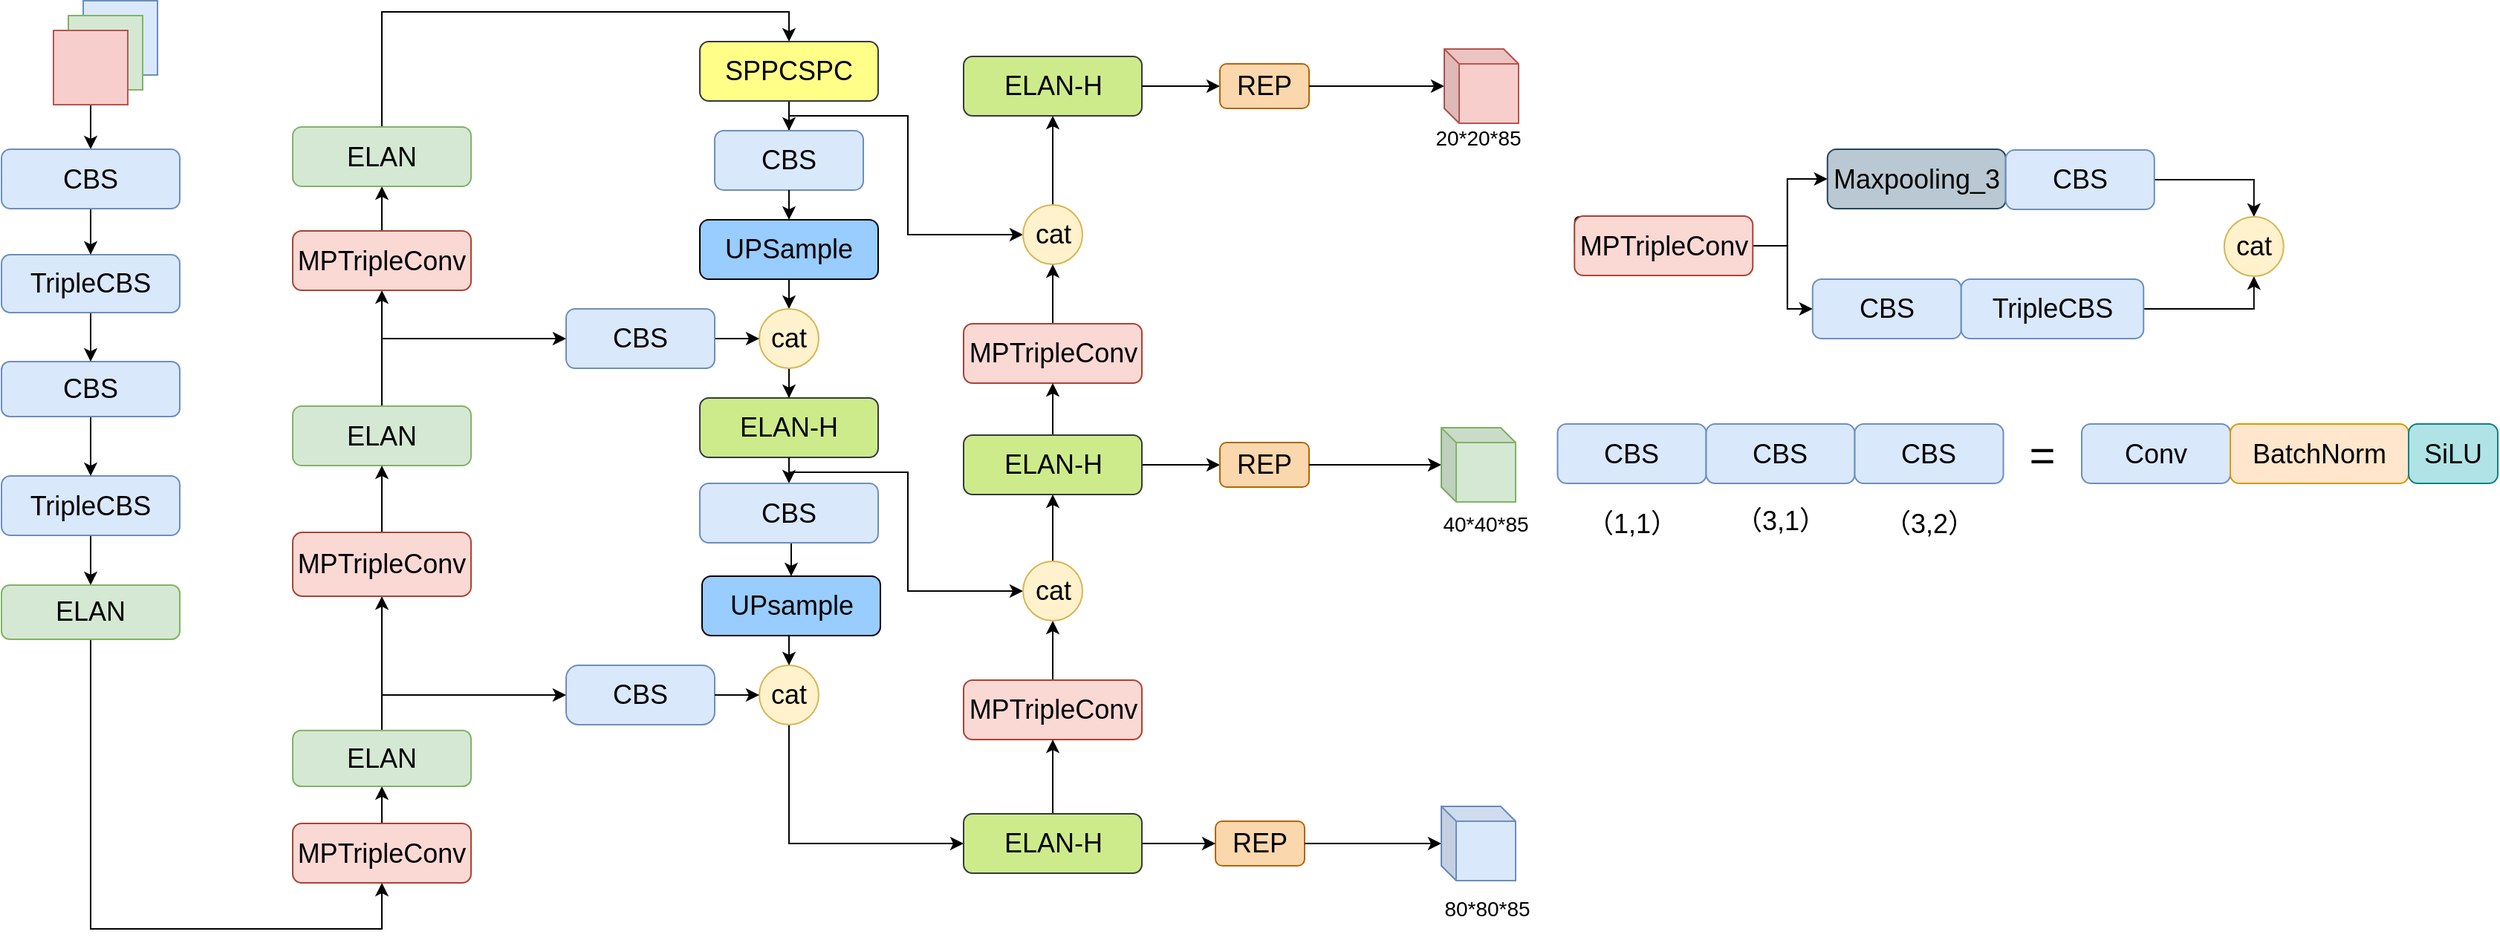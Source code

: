 <mxfile version="23.1.7" type="github">
  <diagram id="i7gGXflLBzXJQ1Onad0F" name="第 1 页">
    <mxGraphModel dx="2144" dy="1047" grid="0" gridSize="10" guides="1" tooltips="1" connect="1" arrows="1" fold="1" page="0" pageScale="1" pageWidth="827" pageHeight="1169" background="none" math="0" shadow="0">
      <root>
        <mxCell id="0" />
        <mxCell id="1" parent="0" />
        <mxCell id="0HR0Q5YfOQkqM-VOm0JT-1" style="edgeStyle=orthogonalEdgeStyle;rounded=0;orthogonalLoop=1;jettySize=auto;html=1;exitX=0.5;exitY=1;exitDx=0;exitDy=0;" edge="1" parent="1" source="0HR0Q5YfOQkqM-VOm0JT-3" target="0HR0Q5YfOQkqM-VOm0JT-4">
          <mxGeometry relative="1" as="geometry" />
        </mxCell>
        <mxCell id="0HR0Q5YfOQkqM-VOm0JT-2" style="edgeStyle=orthogonalEdgeStyle;rounded=0;orthogonalLoop=1;jettySize=auto;html=1;exitX=0.5;exitY=1;exitDx=0;exitDy=0;entryX=0;entryY=0.5;entryDx=0;entryDy=0;" edge="1" parent="1" source="0HR0Q5YfOQkqM-VOm0JT-3" target="0HR0Q5YfOQkqM-VOm0JT-20">
          <mxGeometry relative="1" as="geometry">
            <Array as="points">
              <mxPoint x="310" y="170" />
              <mxPoint x="390" y="170" />
              <mxPoint x="390" y="250" />
            </Array>
          </mxGeometry>
        </mxCell>
        <mxCell id="0HR0Q5YfOQkqM-VOm0JT-3" value="&lt;font style=&quot;font-size: 18px;&quot;&gt;SPPCSPC&lt;/font&gt;" style="rounded=1;whiteSpace=wrap;html=1;fillColor=#ffff88;strokeColor=#36393d;" vertex="1" parent="1">
          <mxGeometry x="250" y="120" width="120" height="40" as="geometry" />
        </mxCell>
        <mxCell id="0HR0Q5YfOQkqM-VOm0JT-4" value="&lt;font style=&quot;font-size: 18px;&quot;&gt;CBS&lt;/font&gt;" style="rounded=1;whiteSpace=wrap;html=1;fillColor=#dae8fc;strokeColor=#6c8ebf;" vertex="1" parent="1">
          <mxGeometry x="260" y="180" width="100" height="40" as="geometry" />
        </mxCell>
        <mxCell id="0HR0Q5YfOQkqM-VOm0JT-5" style="edgeStyle=orthogonalEdgeStyle;rounded=0;orthogonalLoop=1;jettySize=auto;html=1;exitX=0.5;exitY=1;exitDx=0;exitDy=0;entryX=0.5;entryY=0;entryDx=0;entryDy=0;" edge="1" parent="1" source="0HR0Q5YfOQkqM-VOm0JT-6" target="0HR0Q5YfOQkqM-VOm0JT-8">
          <mxGeometry relative="1" as="geometry" />
        </mxCell>
        <mxCell id="0HR0Q5YfOQkqM-VOm0JT-6" value="&lt;font style=&quot;font-size: 18px;&quot;&gt;UPSample&lt;/font&gt;" style="rounded=1;whiteSpace=wrap;html=1;fillColor=#99CCFF;" vertex="1" parent="1">
          <mxGeometry x="250" y="240" width="120" height="40" as="geometry" />
        </mxCell>
        <mxCell id="0HR0Q5YfOQkqM-VOm0JT-7" value="" style="edgeStyle=orthogonalEdgeStyle;rounded=0;orthogonalLoop=1;jettySize=auto;html=1;" edge="1" parent="1" source="0HR0Q5YfOQkqM-VOm0JT-8" target="0HR0Q5YfOQkqM-VOm0JT-15">
          <mxGeometry relative="1" as="geometry" />
        </mxCell>
        <mxCell id="0HR0Q5YfOQkqM-VOm0JT-8" value="&lt;font style=&quot;font-size: 18px;&quot;&gt;cat&lt;/font&gt;" style="ellipse;whiteSpace=wrap;html=1;rounded=1;fillColor=#fff2cc;strokeColor=#d6b656;" vertex="1" parent="1">
          <mxGeometry x="290" y="300" width="40" height="40" as="geometry" />
        </mxCell>
        <mxCell id="0HR0Q5YfOQkqM-VOm0JT-9" style="edgeStyle=orthogonalEdgeStyle;rounded=0;orthogonalLoop=1;jettySize=auto;html=1;exitX=1;exitY=0.5;exitDx=0;exitDy=0;" edge="1" parent="1" source="0HR0Q5YfOQkqM-VOm0JT-10" target="0HR0Q5YfOQkqM-VOm0JT-8">
          <mxGeometry relative="1" as="geometry" />
        </mxCell>
        <mxCell id="0HR0Q5YfOQkqM-VOm0JT-10" value="&lt;font style=&quot;font-size: 18px;&quot;&gt;CBS&lt;/font&gt;" style="rounded=1;whiteSpace=wrap;html=1;fillColor=#dae8fc;strokeColor=#6c8ebf;" vertex="1" parent="1">
          <mxGeometry x="160" y="300" width="100" height="40" as="geometry" />
        </mxCell>
        <mxCell id="0HR0Q5YfOQkqM-VOm0JT-11" value="&lt;font style=&quot;font-size: 18px;&quot;&gt;CBS&lt;/font&gt;" style="rounded=1;whiteSpace=wrap;html=1;fillColor=#dae8fc;strokeColor=#6c8ebf;arcSize=21;" vertex="1" parent="1">
          <mxGeometry x="160" y="540" width="100" height="40" as="geometry" />
        </mxCell>
        <mxCell id="0HR0Q5YfOQkqM-VOm0JT-12" value="" style="edgeStyle=orthogonalEdgeStyle;rounded=0;orthogonalLoop=1;jettySize=auto;html=1;entryX=0;entryY=0.5;entryDx=0;entryDy=0;" edge="1" parent="1" source="0HR0Q5YfOQkqM-VOm0JT-13" target="0HR0Q5YfOQkqM-VOm0JT-50">
          <mxGeometry relative="1" as="geometry">
            <mxPoint x="310.571" y="600" as="targetPoint" />
            <Array as="points">
              <mxPoint x="310" y="660" />
            </Array>
          </mxGeometry>
        </mxCell>
        <mxCell id="0HR0Q5YfOQkqM-VOm0JT-13" value="&lt;font style=&quot;font-size: 18px;&quot;&gt;cat&lt;/font&gt;" style="ellipse;whiteSpace=wrap;html=1;rounded=1;fillColor=#fff2cc;strokeColor=#d6b656;" vertex="1" parent="1">
          <mxGeometry x="290" y="540" width="40" height="40" as="geometry" />
        </mxCell>
        <mxCell id="0HR0Q5YfOQkqM-VOm0JT-14" style="edgeStyle=orthogonalEdgeStyle;rounded=0;orthogonalLoop=1;jettySize=auto;html=1;exitX=0.5;exitY=1;exitDx=0;exitDy=0;entryX=0;entryY=0.5;entryDx=0;entryDy=0;" edge="1" parent="1" source="0HR0Q5YfOQkqM-VOm0JT-15" target="0HR0Q5YfOQkqM-VOm0JT-29">
          <mxGeometry relative="1" as="geometry">
            <Array as="points">
              <mxPoint x="310" y="410" />
              <mxPoint x="390" y="410" />
              <mxPoint x="390" y="490" />
            </Array>
          </mxGeometry>
        </mxCell>
        <mxCell id="0HR0Q5YfOQkqM-VOm0JT-15" value="&lt;font style=&quot;font-size: 18px;&quot;&gt;ELAN-H&lt;/font&gt;" style="rounded=1;whiteSpace=wrap;html=1;fillColor=#cdeb8b;strokeColor=#36393d;" vertex="1" parent="1">
          <mxGeometry x="250" y="360" width="120" height="40" as="geometry" />
        </mxCell>
        <mxCell id="0HR0Q5YfOQkqM-VOm0JT-16" style="edgeStyle=orthogonalEdgeStyle;rounded=0;orthogonalLoop=1;jettySize=auto;html=1;exitX=0.5;exitY=1;exitDx=0;exitDy=0;entryX=0.5;entryY=0;entryDx=0;entryDy=0;" edge="1" parent="1" source="0HR0Q5YfOQkqM-VOm0JT-15" target="0HR0Q5YfOQkqM-VOm0JT-51">
          <mxGeometry relative="1" as="geometry">
            <mxPoint x="311" y="445" as="sourcePoint" />
          </mxGeometry>
        </mxCell>
        <mxCell id="0HR0Q5YfOQkqM-VOm0JT-17" style="edgeStyle=orthogonalEdgeStyle;rounded=0;orthogonalLoop=1;jettySize=auto;html=1;exitX=0.5;exitY=1;exitDx=0;exitDy=0;entryX=0.5;entryY=0;entryDx=0;entryDy=0;fontFamily=Tahoma;fontSize=6;" edge="1" parent="1" source="0HR0Q5YfOQkqM-VOm0JT-18" target="0HR0Q5YfOQkqM-VOm0JT-13">
          <mxGeometry relative="1" as="geometry" />
        </mxCell>
        <mxCell id="0HR0Q5YfOQkqM-VOm0JT-18" value="&lt;font style=&quot;font-size: 18px;&quot;&gt;UPsample&lt;/font&gt;" style="rounded=1;whiteSpace=wrap;html=1;fillColor=#99CCFF;" vertex="1" parent="1">
          <mxGeometry x="251.5" y="480" width="120" height="40" as="geometry" />
        </mxCell>
        <mxCell id="0HR0Q5YfOQkqM-VOm0JT-19" style="edgeStyle=orthogonalEdgeStyle;rounded=0;orthogonalLoop=1;jettySize=auto;html=1;exitX=0.5;exitY=0;exitDx=0;exitDy=0;entryX=0.5;entryY=1;entryDx=0;entryDy=0;" edge="1" parent="1" source="0HR0Q5YfOQkqM-VOm0JT-20" target="0HR0Q5YfOQkqM-VOm0JT-30">
          <mxGeometry relative="1" as="geometry" />
        </mxCell>
        <mxCell id="0HR0Q5YfOQkqM-VOm0JT-20" value="&lt;font style=&quot;font-size: 18px;&quot;&gt;cat&lt;/font&gt;" style="ellipse;whiteSpace=wrap;html=1;rounded=1;fillColor=#fff2cc;strokeColor=#d6b656;" vertex="1" parent="1">
          <mxGeometry x="467.5" y="230" width="40" height="40" as="geometry" />
        </mxCell>
        <mxCell id="0HR0Q5YfOQkqM-VOm0JT-21" value="" style="edgeStyle=orthogonalEdgeStyle;rounded=0;orthogonalLoop=1;jettySize=auto;html=1;entryX=0.5;entryY=1;entryDx=0;entryDy=0;" edge="1" parent="1" source="0HR0Q5YfOQkqM-VOm0JT-22" target="0HR0Q5YfOQkqM-VOm0JT-20">
          <mxGeometry relative="1" as="geometry">
            <mxPoint x="486" y="320" as="targetPoint" />
          </mxGeometry>
        </mxCell>
        <mxCell id="0HR0Q5YfOQkqM-VOm0JT-22" value="&lt;font style=&quot;font-size: 18px;&quot;&gt;MPTripleConv&lt;/font&gt;" style="whiteSpace=wrap;html=1;rounded=1;fillColor=#fad9d5;strokeColor=#ae4132;" vertex="1" parent="1">
          <mxGeometry x="427.5" y="310" width="120" height="40" as="geometry" />
        </mxCell>
        <mxCell id="0HR0Q5YfOQkqM-VOm0JT-23" value="" style="edgeStyle=orthogonalEdgeStyle;rounded=0;orthogonalLoop=1;jettySize=auto;html=1;" edge="1" parent="1" source="0HR0Q5YfOQkqM-VOm0JT-25" target="0HR0Q5YfOQkqM-VOm0JT-22">
          <mxGeometry relative="1" as="geometry" />
        </mxCell>
        <mxCell id="0HR0Q5YfOQkqM-VOm0JT-24" style="edgeStyle=orthogonalEdgeStyle;rounded=0;orthogonalLoop=1;jettySize=auto;html=1;exitX=1;exitY=0.5;exitDx=0;exitDy=0;entryX=0;entryY=0.5;entryDx=0;entryDy=0;" edge="1" parent="1" source="0HR0Q5YfOQkqM-VOm0JT-25" target="0HR0Q5YfOQkqM-VOm0JT-33">
          <mxGeometry relative="1" as="geometry" />
        </mxCell>
        <mxCell id="0HR0Q5YfOQkqM-VOm0JT-25" value="&lt;font style=&quot;font-size: 18px;&quot;&gt;ELAN-H&lt;/font&gt;" style="whiteSpace=wrap;html=1;rounded=1;fillColor=#cdeb8b;strokeColor=#36393d;" vertex="1" parent="1">
          <mxGeometry x="427.5" y="385" width="120" height="40" as="geometry" />
        </mxCell>
        <mxCell id="0HR0Q5YfOQkqM-VOm0JT-26" style="edgeStyle=orthogonalEdgeStyle;rounded=0;orthogonalLoop=1;jettySize=auto;html=1;exitX=0.5;exitY=0;exitDx=0;exitDy=0;entryX=0.5;entryY=1;entryDx=0;entryDy=0;" edge="1" parent="1" source="0HR0Q5YfOQkqM-VOm0JT-27" target="0HR0Q5YfOQkqM-VOm0JT-29">
          <mxGeometry relative="1" as="geometry" />
        </mxCell>
        <mxCell id="0HR0Q5YfOQkqM-VOm0JT-27" value="&lt;font style=&quot;font-size: 18px;&quot;&gt;MPTripleConv&lt;/font&gt;" style="whiteSpace=wrap;html=1;rounded=1;fillColor=#fad9d5;strokeColor=#ae4132;" vertex="1" parent="1">
          <mxGeometry x="427.5" y="550" width="120" height="40" as="geometry" />
        </mxCell>
        <mxCell id="0HR0Q5YfOQkqM-VOm0JT-28" value="" style="edgeStyle=orthogonalEdgeStyle;rounded=0;orthogonalLoop=1;jettySize=auto;html=1;" edge="1" parent="1" source="0HR0Q5YfOQkqM-VOm0JT-29" target="0HR0Q5YfOQkqM-VOm0JT-25">
          <mxGeometry relative="1" as="geometry" />
        </mxCell>
        <mxCell id="0HR0Q5YfOQkqM-VOm0JT-29" value="&lt;font style=&quot;font-size: 18px;&quot;&gt;cat&lt;/font&gt;" style="ellipse;whiteSpace=wrap;html=1;rounded=1;fillColor=#fff2cc;strokeColor=#d6b656;" vertex="1" parent="1">
          <mxGeometry x="467.5" y="470" width="40" height="40" as="geometry" />
        </mxCell>
        <mxCell id="0HR0Q5YfOQkqM-VOm0JT-30" value="&lt;font style=&quot;font-size: 18px;&quot;&gt;ELAN-H&lt;/font&gt;" style="rounded=1;whiteSpace=wrap;html=1;fillColor=#cdeb8b;strokeColor=#36393d;" vertex="1" parent="1">
          <mxGeometry x="427.5" y="130" width="120" height="40" as="geometry" />
        </mxCell>
        <mxCell id="0HR0Q5YfOQkqM-VOm0JT-31" style="edgeStyle=orthogonalEdgeStyle;rounded=0;orthogonalLoop=1;jettySize=auto;html=1;entryX=0;entryY=0.5;entryDx=0;entryDy=0;exitX=1;exitY=0.5;exitDx=0;exitDy=0;" edge="1" parent="1" source="0HR0Q5YfOQkqM-VOm0JT-30" target="0HR0Q5YfOQkqM-VOm0JT-32">
          <mxGeometry relative="1" as="geometry">
            <mxPoint x="538" y="140" as="sourcePoint" />
          </mxGeometry>
        </mxCell>
        <mxCell id="0HR0Q5YfOQkqM-VOm0JT-32" value="&lt;font style=&quot;font-size: 18px;&quot;&gt;REP&lt;/font&gt;" style="rounded=1;whiteSpace=wrap;html=1;fillColor=#fad7ac;strokeColor=#b46504;" vertex="1" parent="1">
          <mxGeometry x="600" y="135" width="60" height="30" as="geometry" />
        </mxCell>
        <mxCell id="0HR0Q5YfOQkqM-VOm0JT-33" value="&lt;font style=&quot;font-size: 18px;&quot;&gt;REP&lt;/font&gt;" style="rounded=1;whiteSpace=wrap;html=1;fillColor=#fad7ac;strokeColor=#b46504;" vertex="1" parent="1">
          <mxGeometry x="600" y="390" width="60" height="30" as="geometry" />
        </mxCell>
        <mxCell id="0HR0Q5YfOQkqM-VOm0JT-34" value="&lt;font style=&quot;font-size: 18px;&quot;&gt;REP&lt;/font&gt;" style="rounded=1;whiteSpace=wrap;html=1;fillColor=#fad7ac;strokeColor=#b46504;" vertex="1" parent="1">
          <mxGeometry x="597" y="645" width="60" height="30" as="geometry" />
        </mxCell>
        <mxCell id="0HR0Q5YfOQkqM-VOm0JT-35" value="" style="edgeStyle=orthogonalEdgeStyle;rounded=0;orthogonalLoop=1;jettySize=auto;html=1;exitX=1;exitY=0.5;exitDx=0;exitDy=0;" edge="1" parent="1" source="0HR0Q5YfOQkqM-VOm0JT-32" target="0HR0Q5YfOQkqM-VOm0JT-38">
          <mxGeometry relative="1" as="geometry">
            <mxPoint x="721" y="150.0" as="sourcePoint" />
          </mxGeometry>
        </mxCell>
        <mxCell id="0HR0Q5YfOQkqM-VOm0JT-36" value="" style="edgeStyle=orthogonalEdgeStyle;rounded=0;orthogonalLoop=1;jettySize=auto;html=1;exitX=1;exitY=0.5;exitDx=0;exitDy=0;" edge="1" parent="1" source="0HR0Q5YfOQkqM-VOm0JT-33" target="0HR0Q5YfOQkqM-VOm0JT-39">
          <mxGeometry relative="1" as="geometry">
            <mxPoint x="721" y="363.5" as="sourcePoint" />
          </mxGeometry>
        </mxCell>
        <mxCell id="0HR0Q5YfOQkqM-VOm0JT-37" value="" style="edgeStyle=orthogonalEdgeStyle;rounded=0;orthogonalLoop=1;jettySize=auto;html=1;exitX=1;exitY=0.5;exitDx=0;exitDy=0;" edge="1" parent="1" source="0HR0Q5YfOQkqM-VOm0JT-34" target="0HR0Q5YfOQkqM-VOm0JT-40">
          <mxGeometry relative="1" as="geometry">
            <mxPoint x="718" y="665" as="sourcePoint" />
          </mxGeometry>
        </mxCell>
        <mxCell id="0HR0Q5YfOQkqM-VOm0JT-38" value="" style="shape=cube;whiteSpace=wrap;html=1;boundedLbl=1;backgroundOutline=1;darkOpacity=0.05;darkOpacity2=0.1;size=10;fontStyle=1;fillColor=#f8cecc;strokeColor=#b85450;" vertex="1" parent="1">
          <mxGeometry x="751" y="125" width="50" height="50" as="geometry" />
        </mxCell>
        <mxCell id="0HR0Q5YfOQkqM-VOm0JT-39" value="" style="shape=cube;whiteSpace=wrap;html=1;boundedLbl=1;backgroundOutline=1;darkOpacity=0.05;darkOpacity2=0.1;size=10;fillColor=#d5e8d4;strokeColor=#82b366;" vertex="1" parent="1">
          <mxGeometry x="749" y="380" width="50" height="50" as="geometry" />
        </mxCell>
        <mxCell id="0HR0Q5YfOQkqM-VOm0JT-40" value="" style="shape=cube;whiteSpace=wrap;html=1;boundedLbl=1;backgroundOutline=1;darkOpacity=0.05;darkOpacity2=0.1;size=10;fillColor=#dae8fc;strokeColor=#6c8ebf;" vertex="1" parent="1">
          <mxGeometry x="749" y="635" width="50" height="50" as="geometry" />
        </mxCell>
        <mxCell id="0HR0Q5YfOQkqM-VOm0JT-41" value="&lt;font style=&quot;font-size: 14px;&quot;&gt;20*20*85&lt;/font&gt;" style="text;html=1;strokeColor=none;fillColor=none;align=center;verticalAlign=middle;whiteSpace=wrap;rounded=0;strokeWidth=1;fontSize=12;" vertex="1" parent="1">
          <mxGeometry x="746" y="170" width="56" height="30" as="geometry" />
        </mxCell>
        <mxCell id="0HR0Q5YfOQkqM-VOm0JT-42" value="&lt;font style=&quot;font-size: 14px;&quot;&gt;40*40*85&lt;/font&gt;" style="text;html=1;strokeColor=none;fillColor=none;align=center;verticalAlign=middle;whiteSpace=wrap;rounded=0;strokeWidth=1;fontSize=12;" vertex="1" parent="1">
          <mxGeometry x="751" y="430" width="56" height="30" as="geometry" />
        </mxCell>
        <mxCell id="0HR0Q5YfOQkqM-VOm0JT-43" value="&lt;font style=&quot;font-size: 14px;&quot;&gt;80*80*85&lt;/font&gt;" style="text;html=1;strokeColor=none;fillColor=none;align=center;verticalAlign=middle;whiteSpace=wrap;rounded=0;strokeWidth=1;fontSize=12;" vertex="1" parent="1">
          <mxGeometry x="752" y="689" width="56" height="30" as="geometry" />
        </mxCell>
        <mxCell id="0HR0Q5YfOQkqM-VOm0JT-44" style="edgeStyle=orthogonalEdgeStyle;rounded=0;orthogonalLoop=1;jettySize=auto;html=1;exitX=1;exitY=0.5;exitDx=0;exitDy=0;entryX=0;entryY=0.5;entryDx=0;entryDy=0;fontFamily=Tahoma;fontSize=6;" edge="1" parent="1" source="0HR0Q5YfOQkqM-VOm0JT-11" target="0HR0Q5YfOQkqM-VOm0JT-13">
          <mxGeometry relative="1" as="geometry">
            <mxPoint x="273.5" y="565" as="sourcePoint" />
          </mxGeometry>
        </mxCell>
        <mxCell id="0HR0Q5YfOQkqM-VOm0JT-45" style="edgeStyle=orthogonalEdgeStyle;rounded=0;orthogonalLoop=1;jettySize=auto;html=1;exitX=0.5;exitY=1;exitDx=0;exitDy=0;entryX=0.5;entryY=0;entryDx=0;entryDy=0;fontFamily=Tahoma;fontSize=6;" edge="1" parent="1" source="0HR0Q5YfOQkqM-VOm0JT-51" target="0HR0Q5YfOQkqM-VOm0JT-18">
          <mxGeometry relative="1" as="geometry">
            <mxPoint x="310" y="506" as="sourcePoint" />
          </mxGeometry>
        </mxCell>
        <mxCell id="0HR0Q5YfOQkqM-VOm0JT-46" style="edgeStyle=orthogonalEdgeStyle;rounded=0;orthogonalLoop=1;jettySize=auto;html=1;exitX=0.5;exitY=1;exitDx=0;exitDy=0;entryX=0.5;entryY=0;entryDx=0;entryDy=0;fontFamily=Tahoma;fontSize=6;" edge="1" parent="1" source="0HR0Q5YfOQkqM-VOm0JT-4" target="0HR0Q5YfOQkqM-VOm0JT-6">
          <mxGeometry relative="1" as="geometry">
            <mxPoint x="310" y="287" as="sourcePoint" />
          </mxGeometry>
        </mxCell>
        <mxCell id="0HR0Q5YfOQkqM-VOm0JT-47" style="edgeStyle=orthogonalEdgeStyle;rounded=0;orthogonalLoop=1;jettySize=auto;html=1;exitX=0.5;exitY=1;exitDx=0;exitDy=0;fontFamily=Tahoma;fontSize=6;" edge="1" parent="1">
          <mxGeometry relative="1" as="geometry">
            <mxPoint x="360" y="290.5" as="sourcePoint" />
            <mxPoint x="360" y="290.5" as="targetPoint" />
          </mxGeometry>
        </mxCell>
        <mxCell id="0HR0Q5YfOQkqM-VOm0JT-48" style="edgeStyle=orthogonalEdgeStyle;rounded=0;orthogonalLoop=1;jettySize=auto;html=1;exitX=1;exitY=0.5;exitDx=0;exitDy=0;entryX=0;entryY=0.5;entryDx=0;entryDy=0;" edge="1" parent="1" source="0HR0Q5YfOQkqM-VOm0JT-50" target="0HR0Q5YfOQkqM-VOm0JT-34">
          <mxGeometry relative="1" as="geometry" />
        </mxCell>
        <mxCell id="0HR0Q5YfOQkqM-VOm0JT-49" style="edgeStyle=orthogonalEdgeStyle;rounded=0;orthogonalLoop=1;jettySize=auto;html=1;exitX=0.5;exitY=0;exitDx=0;exitDy=0;entryX=0.5;entryY=1;entryDx=0;entryDy=0;" edge="1" parent="1" source="0HR0Q5YfOQkqM-VOm0JT-50" target="0HR0Q5YfOQkqM-VOm0JT-27">
          <mxGeometry relative="1" as="geometry" />
        </mxCell>
        <mxCell id="0HR0Q5YfOQkqM-VOm0JT-50" value="&lt;font style=&quot;font-size: 18px;&quot;&gt;ELAN-H&lt;/font&gt;" style="whiteSpace=wrap;html=1;rounded=1;fillColor=#cdeb8b;strokeColor=#36393d;" vertex="1" parent="1">
          <mxGeometry x="427.5" y="640" width="120" height="40" as="geometry" />
        </mxCell>
        <mxCell id="0HR0Q5YfOQkqM-VOm0JT-51" value="&lt;font style=&quot;font-size: 18px;&quot;&gt;CBS&lt;/font&gt;" style="rounded=1;whiteSpace=wrap;html=1;fillColor=#dae8fc;strokeColor=#6c8ebf;" vertex="1" parent="1">
          <mxGeometry x="250" y="417.5" width="120" height="40" as="geometry" />
        </mxCell>
        <mxCell id="0HR0Q5YfOQkqM-VOm0JT-52" value="" style="whiteSpace=wrap;html=1;aspect=fixed;fillColor=#dae8fc;strokeColor=#6c8ebf;" vertex="1" parent="1">
          <mxGeometry x="-165" y="92.5" width="50" height="50" as="geometry" />
        </mxCell>
        <mxCell id="0HR0Q5YfOQkqM-VOm0JT-53" value="" style="whiteSpace=wrap;html=1;aspect=fixed;fillColor=#d5e8d4;strokeColor=#82b366;" vertex="1" parent="1">
          <mxGeometry x="-175" y="102.5" width="50" height="50" as="geometry" />
        </mxCell>
        <mxCell id="0HR0Q5YfOQkqM-VOm0JT-54" style="edgeStyle=orthogonalEdgeStyle;rounded=0;orthogonalLoop=1;jettySize=auto;html=1;exitX=0.5;exitY=1;exitDx=0;exitDy=0;entryX=0.5;entryY=0;entryDx=0;entryDy=0;" edge="1" parent="1" source="0HR0Q5YfOQkqM-VOm0JT-55" target="0HR0Q5YfOQkqM-VOm0JT-63">
          <mxGeometry relative="1" as="geometry" />
        </mxCell>
        <mxCell id="0HR0Q5YfOQkqM-VOm0JT-55" value="" style="whiteSpace=wrap;html=1;aspect=fixed;fillColor=#f8cecc;strokeColor=#b85450;" vertex="1" parent="1">
          <mxGeometry x="-185" y="112.5" width="50" height="50" as="geometry" />
        </mxCell>
        <mxCell id="0HR0Q5YfOQkqM-VOm0JT-56" style="edgeStyle=orthogonalEdgeStyle;rounded=0;orthogonalLoop=1;jettySize=auto;html=1;exitX=0.5;exitY=1;exitDx=0;exitDy=0;" edge="1" parent="1" source="0HR0Q5YfOQkqM-VOm0JT-57" target="0HR0Q5YfOQkqM-VOm0JT-65">
          <mxGeometry relative="1" as="geometry" />
        </mxCell>
        <mxCell id="0HR0Q5YfOQkqM-VOm0JT-57" value="&lt;font style=&quot;font-size: 18px;&quot;&gt;TripleCBS&lt;/font&gt;" style="rounded=1;whiteSpace=wrap;html=1;fillColor=#dae8fc;strokeColor=#6c8ebf;" vertex="1" parent="1">
          <mxGeometry x="-220" y="412.51" width="120" height="39.99" as="geometry" />
        </mxCell>
        <mxCell id="0HR0Q5YfOQkqM-VOm0JT-58" style="edgeStyle=orthogonalEdgeStyle;rounded=0;orthogonalLoop=1;jettySize=auto;html=1;exitX=0.5;exitY=1;exitDx=0;exitDy=0;entryX=0.5;entryY=0;entryDx=0;entryDy=0;" edge="1" parent="1" source="0HR0Q5YfOQkqM-VOm0JT-59" target="0HR0Q5YfOQkqM-VOm0JT-57">
          <mxGeometry relative="1" as="geometry" />
        </mxCell>
        <mxCell id="0HR0Q5YfOQkqM-VOm0JT-59" value="&lt;font style=&quot;font-size: 18px;&quot;&gt;CBS&lt;/font&gt;" style="rounded=1;whiteSpace=wrap;html=1;fillColor=#dae8fc;strokeColor=#6c8ebf;" vertex="1" parent="1">
          <mxGeometry x="-220" y="335.5" width="120" height="37" as="geometry" />
        </mxCell>
        <mxCell id="0HR0Q5YfOQkqM-VOm0JT-60" style="edgeStyle=orthogonalEdgeStyle;rounded=0;orthogonalLoop=1;jettySize=auto;html=1;exitX=0.5;exitY=1;exitDx=0;exitDy=0;entryX=0.5;entryY=0;entryDx=0;entryDy=0;" edge="1" parent="1" source="0HR0Q5YfOQkqM-VOm0JT-61" target="0HR0Q5YfOQkqM-VOm0JT-59">
          <mxGeometry relative="1" as="geometry" />
        </mxCell>
        <mxCell id="0HR0Q5YfOQkqM-VOm0JT-61" value="&lt;font style=&quot;font-size: 18px;&quot;&gt;TripleCBS&lt;/font&gt;" style="rounded=1;whiteSpace=wrap;html=1;fillColor=#dae8fc;strokeColor=#6c8ebf;" vertex="1" parent="1">
          <mxGeometry x="-220" y="263.5" width="120" height="39" as="geometry" />
        </mxCell>
        <mxCell id="0HR0Q5YfOQkqM-VOm0JT-62" style="edgeStyle=orthogonalEdgeStyle;rounded=0;orthogonalLoop=1;jettySize=auto;html=1;exitX=0.5;exitY=1;exitDx=0;exitDy=0;entryX=0.5;entryY=0;entryDx=0;entryDy=0;" edge="1" parent="1" source="0HR0Q5YfOQkqM-VOm0JT-63" target="0HR0Q5YfOQkqM-VOm0JT-61">
          <mxGeometry relative="1" as="geometry" />
        </mxCell>
        <mxCell id="0HR0Q5YfOQkqM-VOm0JT-63" value="&lt;font style=&quot;font-size: 18px;&quot;&gt;CBS&lt;/font&gt;" style="rounded=1;whiteSpace=wrap;html=1;fillColor=#dae8fc;strokeColor=#6c8ebf;" vertex="1" parent="1">
          <mxGeometry x="-220" y="192.5" width="120" height="40" as="geometry" />
        </mxCell>
        <mxCell id="0HR0Q5YfOQkqM-VOm0JT-64" style="edgeStyle=orthogonalEdgeStyle;rounded=0;orthogonalLoop=1;jettySize=auto;html=1;exitX=0.5;exitY=1;exitDx=0;exitDy=0;entryX=0.5;entryY=1;entryDx=0;entryDy=0;" edge="1" parent="1" source="0HR0Q5YfOQkqM-VOm0JT-65" target="0HR0Q5YfOQkqM-VOm0JT-67">
          <mxGeometry relative="1" as="geometry">
            <Array as="points">
              <mxPoint x="-160" y="717.5" />
              <mxPoint x="36" y="717.5" />
            </Array>
          </mxGeometry>
        </mxCell>
        <mxCell id="0HR0Q5YfOQkqM-VOm0JT-65" value="&lt;font style=&quot;font-size: 18px;&quot;&gt;ELAN&lt;/font&gt;" style="rounded=1;whiteSpace=wrap;html=1;fillColor=#d5e8d4;strokeColor=#82b366;" vertex="1" parent="1">
          <mxGeometry x="-220" y="486" width="120" height="36.5" as="geometry" />
        </mxCell>
        <mxCell id="0HR0Q5YfOQkqM-VOm0JT-66" value="" style="edgeStyle=orthogonalEdgeStyle;rounded=0;orthogonalLoop=1;jettySize=auto;html=1;" edge="1" parent="1" source="0HR0Q5YfOQkqM-VOm0JT-67" target="0HR0Q5YfOQkqM-VOm0JT-70">
          <mxGeometry relative="1" as="geometry" />
        </mxCell>
        <mxCell id="0HR0Q5YfOQkqM-VOm0JT-67" value="&lt;font style=&quot;font-size: 18px;&quot;&gt;MPTripleConv&lt;/font&gt;" style="rounded=1;whiteSpace=wrap;html=1;fillColor=#fad9d5;strokeColor=#ae4132;" vertex="1" parent="1">
          <mxGeometry x="-24" y="646.5" width="120" height="40" as="geometry" />
        </mxCell>
        <mxCell id="0HR0Q5YfOQkqM-VOm0JT-68" value="" style="edgeStyle=orthogonalEdgeStyle;rounded=0;orthogonalLoop=1;jettySize=auto;html=1;fontSize=30;" edge="1" parent="1" source="0HR0Q5YfOQkqM-VOm0JT-70" target="0HR0Q5YfOQkqM-VOm0JT-79">
          <mxGeometry relative="1" as="geometry" />
        </mxCell>
        <mxCell id="0HR0Q5YfOQkqM-VOm0JT-69" style="edgeStyle=orthogonalEdgeStyle;rounded=0;orthogonalLoop=1;jettySize=auto;html=1;exitX=0.5;exitY=0;exitDx=0;exitDy=0;entryX=0;entryY=0.5;entryDx=0;entryDy=0;" edge="1" parent="1" source="0HR0Q5YfOQkqM-VOm0JT-70" target="0HR0Q5YfOQkqM-VOm0JT-11">
          <mxGeometry relative="1" as="geometry" />
        </mxCell>
        <mxCell id="0HR0Q5YfOQkqM-VOm0JT-70" value="&lt;font style=&quot;font-size: 18px;&quot;&gt;ELAN&lt;/font&gt;" style="rounded=1;whiteSpace=wrap;html=1;fillColor=#d5e8d4;strokeColor=#82b366;" vertex="1" parent="1">
          <mxGeometry x="-24" y="583.86" width="120" height="37.64" as="geometry" />
        </mxCell>
        <mxCell id="0HR0Q5YfOQkqM-VOm0JT-71" style="edgeStyle=orthogonalEdgeStyle;rounded=0;orthogonalLoop=1;jettySize=auto;html=1;exitX=0.5;exitY=0;exitDx=0;exitDy=0;entryX=0.5;entryY=1;entryDx=0;entryDy=0;" edge="1" parent="1" source="0HR0Q5YfOQkqM-VOm0JT-73" target="0HR0Q5YfOQkqM-VOm0JT-75">
          <mxGeometry relative="1" as="geometry" />
        </mxCell>
        <mxCell id="0HR0Q5YfOQkqM-VOm0JT-72" style="edgeStyle=orthogonalEdgeStyle;rounded=0;orthogonalLoop=1;jettySize=auto;html=1;exitX=0.5;exitY=0;exitDx=0;exitDy=0;entryX=0;entryY=0.5;entryDx=0;entryDy=0;" edge="1" parent="1" source="0HR0Q5YfOQkqM-VOm0JT-73" target="0HR0Q5YfOQkqM-VOm0JT-10">
          <mxGeometry relative="1" as="geometry" />
        </mxCell>
        <mxCell id="0HR0Q5YfOQkqM-VOm0JT-73" value="&lt;font style=&quot;font-size: 18px;&quot;&gt;ELAN&lt;/font&gt;" style="rounded=1;whiteSpace=wrap;html=1;fillColor=#d5e8d4;strokeColor=#82b366;" vertex="1" parent="1">
          <mxGeometry x="-24" y="365.5" width="120" height="40" as="geometry" />
        </mxCell>
        <mxCell id="0HR0Q5YfOQkqM-VOm0JT-74" style="edgeStyle=orthogonalEdgeStyle;rounded=0;orthogonalLoop=1;jettySize=auto;html=1;exitX=0.5;exitY=0;exitDx=0;exitDy=0;" edge="1" parent="1" source="0HR0Q5YfOQkqM-VOm0JT-75" target="0HR0Q5YfOQkqM-VOm0JT-77">
          <mxGeometry relative="1" as="geometry" />
        </mxCell>
        <mxCell id="0HR0Q5YfOQkqM-VOm0JT-75" value="&lt;font style=&quot;font-size: 18px;&quot;&gt;MPTripleConv&lt;/font&gt;" style="rounded=1;whiteSpace=wrap;html=1;fillColor=#fad9d5;strokeColor=#ae4132;" vertex="1" parent="1">
          <mxGeometry x="-24" y="247.5" width="120" height="40" as="geometry" />
        </mxCell>
        <mxCell id="0HR0Q5YfOQkqM-VOm0JT-76" style="edgeStyle=orthogonalEdgeStyle;rounded=0;orthogonalLoop=1;jettySize=auto;html=1;exitX=0.5;exitY=0;exitDx=0;exitDy=0;entryX=0.5;entryY=0;entryDx=0;entryDy=0;" edge="1" parent="1" source="0HR0Q5YfOQkqM-VOm0JT-77" target="0HR0Q5YfOQkqM-VOm0JT-3">
          <mxGeometry relative="1" as="geometry" />
        </mxCell>
        <mxCell id="0HR0Q5YfOQkqM-VOm0JT-77" value="&lt;font style=&quot;font-size: 18px;&quot;&gt;ELAN&lt;/font&gt;" style="rounded=1;whiteSpace=wrap;html=1;fillColor=#d5e8d4;strokeColor=#82b366;" vertex="1" parent="1">
          <mxGeometry x="-24" y="177.5" width="120" height="40" as="geometry" />
        </mxCell>
        <mxCell id="0HR0Q5YfOQkqM-VOm0JT-78" value="" style="edgeStyle=orthogonalEdgeStyle;rounded=0;orthogonalLoop=1;jettySize=auto;html=1;fontSize=30;" edge="1" parent="1" source="0HR0Q5YfOQkqM-VOm0JT-79" target="0HR0Q5YfOQkqM-VOm0JT-73">
          <mxGeometry relative="1" as="geometry" />
        </mxCell>
        <mxCell id="0HR0Q5YfOQkqM-VOm0JT-79" value="&lt;font style=&quot;font-size: 18px;&quot;&gt;MPTripleConv&lt;/font&gt;" style="rounded=1;whiteSpace=wrap;html=1;fillColor=#fad9d5;strokeColor=#ae4132;" vertex="1" parent="1">
          <mxGeometry x="-24" y="450.5" width="120" height="43.02" as="geometry" />
        </mxCell>
        <mxCell id="0HR0Q5YfOQkqM-VOm0JT-80" value="CBS" style="rounded=1;whiteSpace=wrap;html=1;fillColor=#dae8fc;strokeColor=#6c8ebf;fontSize=18;" vertex="1" parent="1">
          <mxGeometry x="827.25" y="377.5" width="100" height="40" as="geometry" />
        </mxCell>
        <mxCell id="0HR0Q5YfOQkqM-VOm0JT-81" value="CBS" style="rounded=1;whiteSpace=wrap;html=1;fillColor=#dae8fc;strokeColor=#6c8ebf;fontSize=18;" vertex="1" parent="1">
          <mxGeometry x="927.25" y="377.5" width="100" height="40" as="geometry" />
        </mxCell>
        <mxCell id="0HR0Q5YfOQkqM-VOm0JT-82" value="CBS" style="rounded=1;whiteSpace=wrap;html=1;fillColor=#dae8fc;strokeColor=#6c8ebf;fontSize=18;" vertex="1" parent="1">
          <mxGeometry x="1027.25" y="377.5" width="100" height="40" as="geometry" />
        </mxCell>
        <mxCell id="0HR0Q5YfOQkqM-VOm0JT-83" value="Conv" style="rounded=1;whiteSpace=wrap;html=1;fillColor=#dae8fc;strokeColor=#6c8ebf;fontSize=18;" vertex="1" parent="1">
          <mxGeometry x="1180" y="377.5" width="100" height="40" as="geometry" />
        </mxCell>
        <mxCell id="0HR0Q5YfOQkqM-VOm0JT-84" value="BatchNorm" style="rounded=1;whiteSpace=wrap;html=1;fillColor=#ffe6cc;strokeColor=#d79b00;fontSize=18;" vertex="1" parent="1">
          <mxGeometry x="1280" y="377.5" width="120" height="40" as="geometry" />
        </mxCell>
        <mxCell id="0HR0Q5YfOQkqM-VOm0JT-85" value="SiLU" style="rounded=1;whiteSpace=wrap;html=1;fillColor=#b0e3e6;strokeColor=#0e8088;fontSize=18;" vertex="1" parent="1">
          <mxGeometry x="1400" y="377.5" width="60" height="40" as="geometry" />
        </mxCell>
        <mxCell id="0HR0Q5YfOQkqM-VOm0JT-104" value="MPConv" style="rounded=1;whiteSpace=wrap;html=1;" vertex="1" parent="1">
          <mxGeometry x="838.88" y="238" width="50" height="20" as="geometry" />
        </mxCell>
        <mxCell id="0HR0Q5YfOQkqM-VOm0JT-105" value="CBS" style="rounded=1;whiteSpace=wrap;html=1;fillColor=#dae8fc;strokeColor=#6c8ebf;fontSize=18;" vertex="1" parent="1">
          <mxGeometry x="998.88" y="280" width="100" height="40" as="geometry" />
        </mxCell>
        <mxCell id="0HR0Q5YfOQkqM-VOm0JT-106" value="Maxpooling_3" style="rounded=1;whiteSpace=wrap;html=1;fillColor=#bac8d3;strokeColor=#23445d;fontSize=18;" vertex="1" parent="1">
          <mxGeometry x="1008.88" y="192.5" width="120" height="40" as="geometry" />
        </mxCell>
        <mxCell id="0HR0Q5YfOQkqM-VOm0JT-107" style="edgeStyle=orthogonalEdgeStyle;rounded=0;orthogonalLoop=1;jettySize=auto;html=1;exitX=1;exitY=0.5;exitDx=0;exitDy=0;entryX=0.5;entryY=1;entryDx=0;entryDy=0;" edge="1" parent="1" source="0HR0Q5YfOQkqM-VOm0JT-108" target="0HR0Q5YfOQkqM-VOm0JT-125">
          <mxGeometry relative="1" as="geometry">
            <mxPoint x="1276.88" y="273" as="targetPoint" />
          </mxGeometry>
        </mxCell>
        <mxCell id="0HR0Q5YfOQkqM-VOm0JT-108" value="TripleCBS" style="rounded=1;whiteSpace=wrap;html=1;fillColor=#dae8fc;strokeColor=#6c8ebf;fontSize=18;" vertex="1" parent="1">
          <mxGeometry x="1098.88" y="280" width="122.75" height="40" as="geometry" />
        </mxCell>
        <mxCell id="0HR0Q5YfOQkqM-VOm0JT-109" style="edgeStyle=orthogonalEdgeStyle;rounded=0;orthogonalLoop=1;jettySize=auto;html=1;exitX=1;exitY=0.5;exitDx=0;exitDy=0;entryX=0.5;entryY=0;entryDx=0;entryDy=0;" edge="1" parent="1" source="0HR0Q5YfOQkqM-VOm0JT-110" target="0HR0Q5YfOQkqM-VOm0JT-125">
          <mxGeometry relative="1" as="geometry">
            <mxPoint x="1276.88" y="243" as="targetPoint" />
          </mxGeometry>
        </mxCell>
        <mxCell id="0HR0Q5YfOQkqM-VOm0JT-110" value="CBS" style="rounded=1;whiteSpace=wrap;html=1;fillColor=#dae8fc;strokeColor=#6c8ebf;fontSize=18;" vertex="1" parent="1">
          <mxGeometry x="1128.88" y="193" width="100" height="40" as="geometry" />
        </mxCell>
        <mxCell id="0HR0Q5YfOQkqM-VOm0JT-113" value="=" style="text;html=1;strokeColor=none;fillColor=none;align=center;verticalAlign=middle;whiteSpace=wrap;rounded=0;strokeWidth=1;fontSize=30;" vertex="1" parent="1">
          <mxGeometry x="1140" y="382.51" width="27" height="30" as="geometry" />
        </mxCell>
        <mxCell id="0HR0Q5YfOQkqM-VOm0JT-122" value="=" style="text;html=1;strokeColor=none;fillColor=none;align=center;verticalAlign=middle;whiteSpace=wrap;rounded=0;strokeWidth=1;fontSize=30;" vertex="1" parent="1">
          <mxGeometry x="888.88" y="233" width="27" height="30" as="geometry" />
        </mxCell>
        <mxCell id="0HR0Q5YfOQkqM-VOm0JT-125" value="cat" style="ellipse;whiteSpace=wrap;html=1;rounded=1;fillColor=#fff2cc;strokeColor=#d6b656;fontSize=18;" vertex="1" parent="1">
          <mxGeometry x="1275.88" y="238" width="40" height="40" as="geometry" />
        </mxCell>
        <mxCell id="0HR0Q5YfOQkqM-VOm0JT-200" style="edgeStyle=orthogonalEdgeStyle;rounded=0;orthogonalLoop=1;jettySize=auto;html=1;exitX=1;exitY=0.5;exitDx=0;exitDy=0;entryX=0;entryY=0.5;entryDx=0;entryDy=0;" edge="1" parent="1" source="0HR0Q5YfOQkqM-VOm0JT-128" target="0HR0Q5YfOQkqM-VOm0JT-106">
          <mxGeometry relative="1" as="geometry">
            <Array as="points">
              <mxPoint x="981.88" y="257.5" />
              <mxPoint x="981.88" y="212.5" />
            </Array>
          </mxGeometry>
        </mxCell>
        <mxCell id="0HR0Q5YfOQkqM-VOm0JT-202" style="edgeStyle=orthogonalEdgeStyle;rounded=0;orthogonalLoop=1;jettySize=auto;html=1;exitX=1;exitY=0.5;exitDx=0;exitDy=0;entryX=0;entryY=0.5;entryDx=0;entryDy=0;" edge="1" parent="1" source="0HR0Q5YfOQkqM-VOm0JT-128" target="0HR0Q5YfOQkqM-VOm0JT-105">
          <mxGeometry relative="1" as="geometry">
            <Array as="points">
              <mxPoint x="981.88" y="257.5" />
              <mxPoint x="981.88" y="300.5" />
            </Array>
          </mxGeometry>
        </mxCell>
        <mxCell id="0HR0Q5YfOQkqM-VOm0JT-128" value="&lt;font style=&quot;font-size: 18px;&quot;&gt;MPTripleConv&lt;/font&gt;" style="rounded=1;whiteSpace=wrap;html=1;fillColor=#fad9d5;strokeColor=#ae4132;" vertex="1" parent="1">
          <mxGeometry x="838.63" y="237.5" width="120" height="40" as="geometry" />
        </mxCell>
        <mxCell id="0HR0Q5YfOQkqM-VOm0JT-130" value="（1,1）" style="text;html=1;strokeColor=none;fillColor=none;align=center;verticalAlign=middle;whiteSpace=wrap;rounded=0;strokeWidth=1;fontSize=18;" vertex="1" parent="1">
          <mxGeometry x="857.75" y="430" width="39" height="30" as="geometry" />
        </mxCell>
        <mxCell id="0HR0Q5YfOQkqM-VOm0JT-131" value="（3,1）" style="text;html=1;strokeColor=none;fillColor=none;align=center;verticalAlign=middle;whiteSpace=wrap;rounded=0;strokeWidth=1;fontSize=18;" vertex="1" parent="1">
          <mxGeometry x="957.75" y="427.5" width="39" height="30" as="geometry" />
        </mxCell>
        <mxCell id="0HR0Q5YfOQkqM-VOm0JT-132" value="（3,2）" style="text;html=1;strokeColor=none;fillColor=none;align=center;verticalAlign=middle;whiteSpace=wrap;rounded=0;strokeWidth=1;fontSize=18;" vertex="1" parent="1">
          <mxGeometry x="1057.75" y="430" width="39" height="30" as="geometry" />
        </mxCell>
      </root>
    </mxGraphModel>
  </diagram>
</mxfile>
